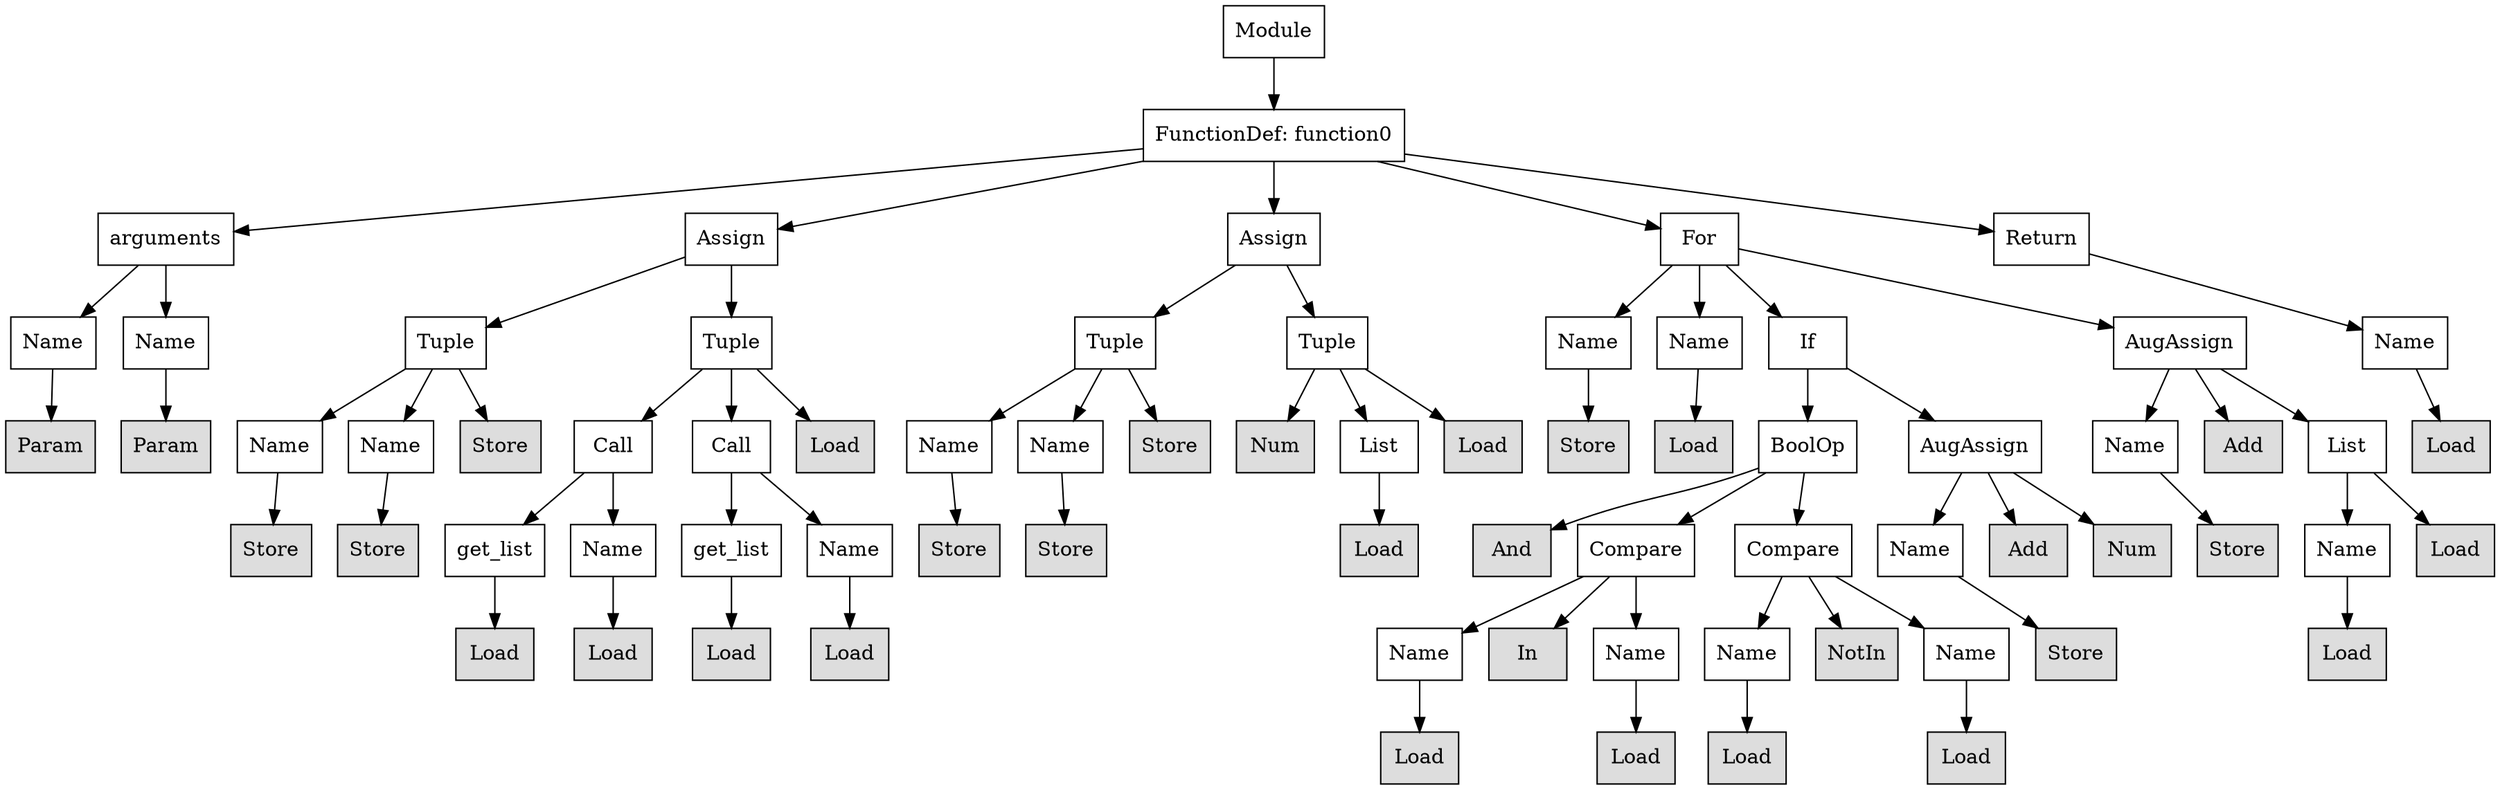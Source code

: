 digraph G {
n0 [shape=rect, label="Module"];
n1 [shape=rect, label="FunctionDef: function0"];
n2 [shape=rect, label="arguments"];
n3 [shape=rect, label="Assign"];
n4 [shape=rect, label="Assign"];
n5 [shape=rect, label="For"];
n6 [shape=rect, label="Return"];
n7 [shape=rect, label="Name"];
n8 [shape=rect, label="Name"];
n9 [shape=rect, label="Tuple"];
n10 [shape=rect, label="Tuple"];
n11 [shape=rect, label="Tuple"];
n12 [shape=rect, label="Tuple"];
n13 [shape=rect, label="Name"];
n14 [shape=rect, label="Name"];
n15 [shape=rect, label="If"];
n16 [shape=rect, label="AugAssign"];
n17 [shape=rect, label="Name"];
n18 [shape=rect, label="Param" style="filled" fillcolor="#dddddd"];
n19 [shape=rect, label="Param" style="filled" fillcolor="#dddddd"];
n20 [shape=rect, label="Name"];
n21 [shape=rect, label="Name"];
n22 [shape=rect, label="Store" style="filled" fillcolor="#dddddd"];
n23 [shape=rect, label="Call"];
n24 [shape=rect, label="Call"];
n25 [shape=rect, label="Load" style="filled" fillcolor="#dddddd"];
n26 [shape=rect, label="Name"];
n27 [shape=rect, label="Name"];
n28 [shape=rect, label="Store" style="filled" fillcolor="#dddddd"];
n29 [shape=rect, label="Num" style="filled" fillcolor="#dddddd"];
n30 [shape=rect, label="List"];
n31 [shape=rect, label="Load" style="filled" fillcolor="#dddddd"];
n32 [shape=rect, label="Store" style="filled" fillcolor="#dddddd"];
n33 [shape=rect, label="Load" style="filled" fillcolor="#dddddd"];
n34 [shape=rect, label="BoolOp"];
n35 [shape=rect, label="AugAssign"];
n36 [shape=rect, label="Name"];
n37 [shape=rect, label="Add" style="filled" fillcolor="#dddddd"];
n38 [shape=rect, label="List"];
n39 [shape=rect, label="Load" style="filled" fillcolor="#dddddd"];
n40 [shape=rect, label="Store" style="filled" fillcolor="#dddddd"];
n41 [shape=rect, label="Store" style="filled" fillcolor="#dddddd"];
n42 [shape=rect, label="get_list"];
n43 [shape=rect, label="Name"];
n44 [shape=rect, label="get_list"];
n45 [shape=rect, label="Name"];
n46 [shape=rect, label="Store" style="filled" fillcolor="#dddddd"];
n47 [shape=rect, label="Store" style="filled" fillcolor="#dddddd"];
n48 [shape=rect, label="Load" style="filled" fillcolor="#dddddd"];
n49 [shape=rect, label="And" style="filled" fillcolor="#dddddd"];
n50 [shape=rect, label="Compare"];
n51 [shape=rect, label="Compare"];
n52 [shape=rect, label="Name"];
n53 [shape=rect, label="Add" style="filled" fillcolor="#dddddd"];
n54 [shape=rect, label="Num" style="filled" fillcolor="#dddddd"];
n55 [shape=rect, label="Store" style="filled" fillcolor="#dddddd"];
n56 [shape=rect, label="Name"];
n57 [shape=rect, label="Load" style="filled" fillcolor="#dddddd"];
n58 [shape=rect, label="Load" style="filled" fillcolor="#dddddd"];
n59 [shape=rect, label="Load" style="filled" fillcolor="#dddddd"];
n60 [shape=rect, label="Load" style="filled" fillcolor="#dddddd"];
n61 [shape=rect, label="Load" style="filled" fillcolor="#dddddd"];
n62 [shape=rect, label="Name"];
n63 [shape=rect, label="In" style="filled" fillcolor="#dddddd"];
n64 [shape=rect, label="Name"];
n65 [shape=rect, label="Name"];
n66 [shape=rect, label="NotIn" style="filled" fillcolor="#dddddd"];
n67 [shape=rect, label="Name"];
n68 [shape=rect, label="Store" style="filled" fillcolor="#dddddd"];
n69 [shape=rect, label="Load" style="filled" fillcolor="#dddddd"];
n70 [shape=rect, label="Load" style="filled" fillcolor="#dddddd"];
n71 [shape=rect, label="Load" style="filled" fillcolor="#dddddd"];
n72 [shape=rect, label="Load" style="filled" fillcolor="#dddddd"];
n73 [shape=rect, label="Load" style="filled" fillcolor="#dddddd"];
n0 -> n1;
n1 -> n2;
n1 -> n3;
n1 -> n4;
n1 -> n5;
n1 -> n6;
n2 -> n7;
n2 -> n8;
n3 -> n9;
n3 -> n10;
n4 -> n11;
n4 -> n12;
n5 -> n13;
n5 -> n14;
n5 -> n15;
n5 -> n16;
n6 -> n17;
n7 -> n18;
n8 -> n19;
n9 -> n20;
n9 -> n21;
n9 -> n22;
n10 -> n23;
n10 -> n24;
n10 -> n25;
n11 -> n26;
n11 -> n27;
n11 -> n28;
n12 -> n29;
n12 -> n30;
n12 -> n31;
n13 -> n32;
n14 -> n33;
n15 -> n34;
n15 -> n35;
n16 -> n36;
n16 -> n37;
n16 -> n38;
n17 -> n39;
n20 -> n40;
n21 -> n41;
n23 -> n42;
n23 -> n43;
n24 -> n44;
n24 -> n45;
n26 -> n46;
n27 -> n47;
n30 -> n48;
n34 -> n49;
n34 -> n50;
n34 -> n51;
n35 -> n52;
n35 -> n53;
n35 -> n54;
n36 -> n55;
n38 -> n56;
n38 -> n57;
n42 -> n58;
n43 -> n59;
n44 -> n60;
n45 -> n61;
n50 -> n62;
n50 -> n63;
n50 -> n64;
n51 -> n65;
n51 -> n66;
n51 -> n67;
n52 -> n68;
n56 -> n69;
n62 -> n70;
n64 -> n71;
n65 -> n72;
n67 -> n73;
}
